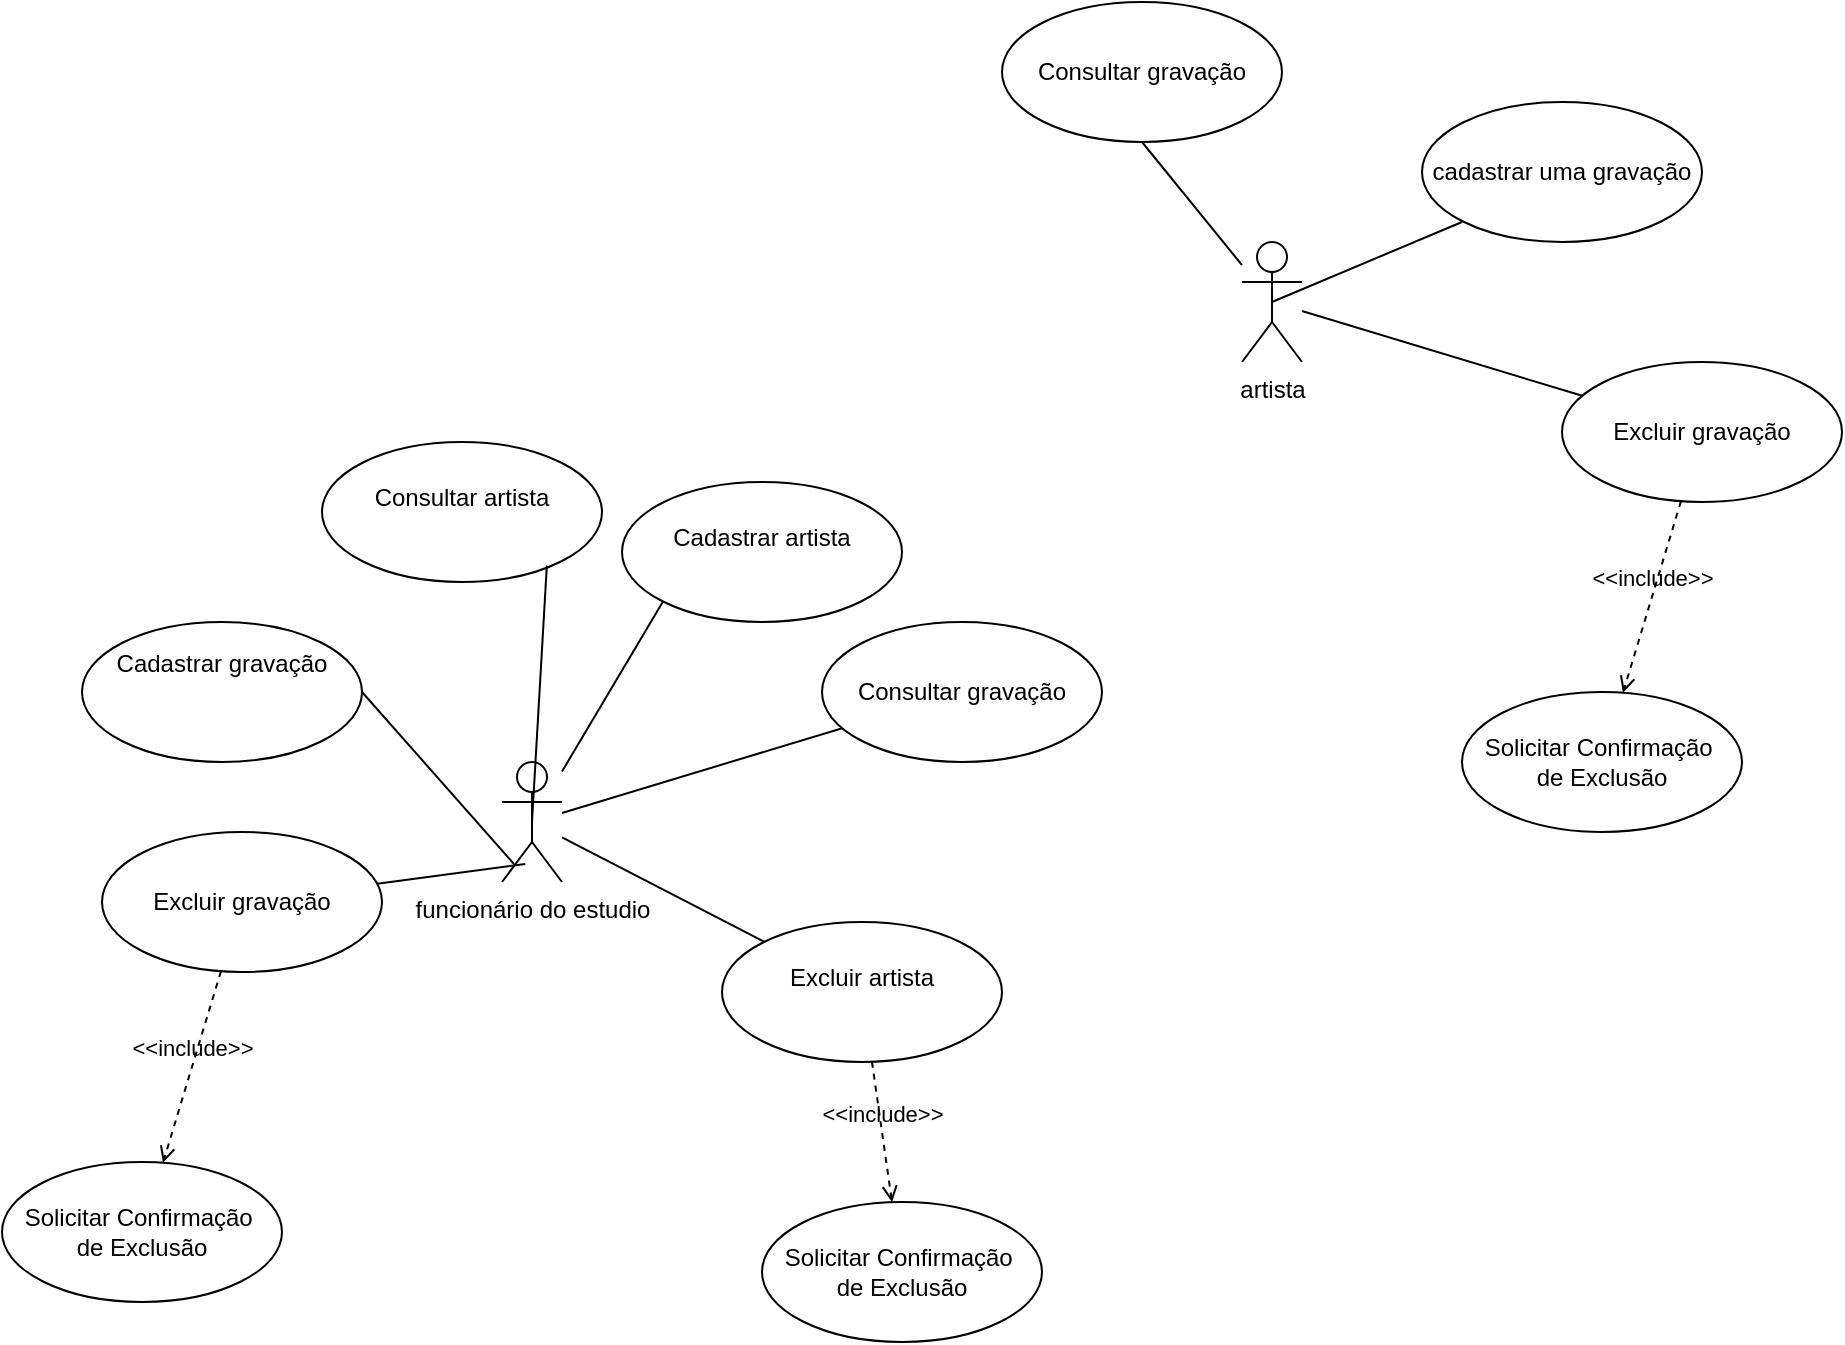 <mxfile version="24.8.6">
  <diagram name="Página-1" id="dgJ4csljiLXN0dZLm248">
    <mxGraphModel dx="2927" dy="1114" grid="1" gridSize="10" guides="1" tooltips="1" connect="1" arrows="1" fold="1" page="1" pageScale="1" pageWidth="827" pageHeight="1169" math="0" shadow="0">
      <root>
        <mxCell id="0" />
        <mxCell id="1" parent="0" />
        <mxCell id="elLrXuAYpcNcltLpws3a-6" style="rounded=0;orthogonalLoop=1;jettySize=auto;html=1;entryX=0;entryY=1;entryDx=0;entryDy=0;endArrow=none;endFill=0;" parent="1" source="elLrXuAYpcNcltLpws3a-1" target="elLrXuAYpcNcltLpws3a-2" edge="1">
          <mxGeometry relative="1" as="geometry" />
        </mxCell>
        <mxCell id="elLrXuAYpcNcltLpws3a-9" style="rounded=0;orthogonalLoop=1;jettySize=auto;html=1;endArrow=none;endFill=0;" parent="1" source="elLrXuAYpcNcltLpws3a-1" target="elLrXuAYpcNcltLpws3a-5" edge="1">
          <mxGeometry relative="1" as="geometry" />
        </mxCell>
        <mxCell id="elLrXuAYpcNcltLpws3a-1" value="funcionário do estudio" style="shape=umlActor;html=1;verticalLabelPosition=bottom;verticalAlign=top;align=center;" parent="1" vertex="1">
          <mxGeometry x="240" y="480" width="30" height="60" as="geometry" />
        </mxCell>
        <mxCell id="elLrXuAYpcNcltLpws3a-2" value="Cadastrar artista&lt;div&gt;&lt;br&gt;&lt;/div&gt;" style="ellipse;whiteSpace=wrap;html=1;" parent="1" vertex="1">
          <mxGeometry x="300" y="340" width="140" height="70" as="geometry" />
        </mxCell>
        <mxCell id="elLrXuAYpcNcltLpws3a-3" value="Consultar gravação" style="ellipse;whiteSpace=wrap;html=1;" parent="1" vertex="1">
          <mxGeometry x="400" y="410" width="140" height="70" as="geometry" />
        </mxCell>
        <mxCell id="elLrXuAYpcNcltLpws3a-5" value="Excluir artista&lt;div&gt;&lt;br&gt;&lt;/div&gt;" style="ellipse;whiteSpace=wrap;html=1;" parent="1" vertex="1">
          <mxGeometry x="350" y="560" width="140" height="70" as="geometry" />
        </mxCell>
        <mxCell id="elLrXuAYpcNcltLpws3a-7" style="rounded=0;orthogonalLoop=1;jettySize=auto;html=1;endArrow=none;endFill=0;" parent="1" source="elLrXuAYpcNcltLpws3a-1" target="elLrXuAYpcNcltLpws3a-3" edge="1">
          <mxGeometry relative="1" as="geometry" />
        </mxCell>
        <mxCell id="elLrXuAYpcNcltLpws3a-10" value="&lt;div&gt;Solicitar Confirmação&amp;nbsp;&lt;/div&gt;&lt;div&gt;de Exclusão&lt;/div&gt;" style="ellipse;whiteSpace=wrap;html=1;" parent="1" vertex="1">
          <mxGeometry x="370" y="700" width="140" height="70" as="geometry" />
        </mxCell>
        <mxCell id="elLrXuAYpcNcltLpws3a-11" value="&amp;lt;&amp;lt;include&amp;gt;&amp;gt;" style="edgeStyle=none;html=1;endArrow=open;verticalAlign=bottom;dashed=1;labelBackgroundColor=none;rounded=0;" parent="1" source="elLrXuAYpcNcltLpws3a-5" target="elLrXuAYpcNcltLpws3a-10" edge="1">
          <mxGeometry width="160" relative="1" as="geometry">
            <mxPoint x="474" y="690" as="sourcePoint" />
            <mxPoint x="634" y="690" as="targetPoint" />
          </mxGeometry>
        </mxCell>
        <mxCell id="j9qxLAKPMIlDmCJBFr9S-1" value="Consultar artista&lt;div&gt;&lt;br&gt;&lt;/div&gt;" style="ellipse;whiteSpace=wrap;html=1;" parent="1" vertex="1">
          <mxGeometry x="150" y="320" width="140" height="70" as="geometry" />
        </mxCell>
        <mxCell id="j9qxLAKPMIlDmCJBFr9S-2" value="Cadastrar gravação&lt;div&gt;&lt;br&gt;&lt;div&gt;&lt;br&gt;&lt;/div&gt;&lt;/div&gt;" style="ellipse;whiteSpace=wrap;html=1;" parent="1" vertex="1">
          <mxGeometry x="30" y="410" width="140" height="70" as="geometry" />
        </mxCell>
        <mxCell id="j9qxLAKPMIlDmCJBFr9S-3" value="Excluir gravação" style="ellipse;whiteSpace=wrap;html=1;" parent="1" vertex="1">
          <mxGeometry x="40" y="515" width="140" height="70" as="geometry" />
        </mxCell>
        <mxCell id="j9qxLAKPMIlDmCJBFr9S-5" value="&amp;lt;&amp;lt;include&amp;gt;&amp;gt;" style="edgeStyle=none;html=1;endArrow=open;verticalAlign=bottom;dashed=1;labelBackgroundColor=none;rounded=0;" parent="1" source="j9qxLAKPMIlDmCJBFr9S-3" target="j9qxLAKPMIlDmCJBFr9S-6" edge="1">
          <mxGeometry width="160" relative="1" as="geometry">
            <mxPoint x="553" y="638" as="sourcePoint" />
            <mxPoint x="250" y="640" as="targetPoint" />
            <Array as="points" />
          </mxGeometry>
        </mxCell>
        <mxCell id="j9qxLAKPMIlDmCJBFr9S-6" value="&lt;div&gt;Solicitar Confirmação&amp;nbsp;&lt;/div&gt;&lt;div&gt;de Exclusão&lt;/div&gt;" style="ellipse;whiteSpace=wrap;html=1;" parent="1" vertex="1">
          <mxGeometry x="-10" y="680" width="140" height="70" as="geometry" />
        </mxCell>
        <mxCell id="j9qxLAKPMIlDmCJBFr9S-7" value="" style="endArrow=none;html=1;rounded=0;entryX=0.2;entryY=0.85;entryDx=0;entryDy=0;entryPerimeter=0;exitX=1;exitY=0.5;exitDx=0;exitDy=0;" parent="1" source="j9qxLAKPMIlDmCJBFr9S-2" target="elLrXuAYpcNcltLpws3a-1" edge="1">
          <mxGeometry width="50" height="50" relative="1" as="geometry">
            <mxPoint x="360" y="460" as="sourcePoint" />
            <mxPoint x="390" y="400" as="targetPoint" />
          </mxGeometry>
        </mxCell>
        <mxCell id="j9qxLAKPMIlDmCJBFr9S-8" value="" style="endArrow=none;html=1;rounded=0;entryX=0.387;entryY=0.85;entryDx=0;entryDy=0;entryPerimeter=0;" parent="1" source="j9qxLAKPMIlDmCJBFr9S-3" target="elLrXuAYpcNcltLpws3a-1" edge="1">
          <mxGeometry width="50" height="50" relative="1" as="geometry">
            <mxPoint x="350" y="460" as="sourcePoint" />
            <mxPoint x="446" y="511" as="targetPoint" />
          </mxGeometry>
        </mxCell>
        <mxCell id="j9qxLAKPMIlDmCJBFr9S-10" value="" style="endArrow=none;html=1;rounded=0;entryX=0.5;entryY=0.5;entryDx=0;entryDy=0;entryPerimeter=0;exitX=0.803;exitY=0.883;exitDx=0;exitDy=0;exitPerimeter=0;" parent="1" source="j9qxLAKPMIlDmCJBFr9S-1" target="elLrXuAYpcNcltLpws3a-1" edge="1">
          <mxGeometry width="50" height="50" relative="1" as="geometry">
            <mxPoint x="360" y="465" as="sourcePoint" />
            <mxPoint x="446" y="511" as="targetPoint" />
            <Array as="points" />
          </mxGeometry>
        </mxCell>
        <mxCell id="bwMFSgUTSP-eE73Bwccr-16" value="artista" style="shape=umlActor;verticalLabelPosition=bottom;verticalAlign=top;html=1;outlineConnect=0;" parent="1" vertex="1">
          <mxGeometry x="610" y="220" width="30" height="60" as="geometry" />
        </mxCell>
        <mxCell id="bwMFSgUTSP-eE73Bwccr-18" value="&lt;div&gt;cadastrar uma gravação&lt;/div&gt;" style="ellipse;whiteSpace=wrap;html=1;" parent="1" vertex="1">
          <mxGeometry x="700" y="150" width="140" height="70" as="geometry" />
        </mxCell>
        <mxCell id="bwMFSgUTSP-eE73Bwccr-20" value="" style="endArrow=none;html=1;rounded=0;exitX=0.5;exitY=0.5;exitDx=0;exitDy=0;exitPerimeter=0;" parent="1" source="bwMFSgUTSP-eE73Bwccr-16" edge="1">
          <mxGeometry width="50" height="50" relative="1" as="geometry">
            <mxPoint x="670" y="260" as="sourcePoint" />
            <mxPoint x="720" y="210" as="targetPoint" />
          </mxGeometry>
        </mxCell>
        <mxCell id="TRvXn04M2JHQevVmBdJ5-2" value="Excluir gravação" style="ellipse;whiteSpace=wrap;html=1;" vertex="1" parent="1">
          <mxGeometry x="770" y="280" width="140" height="70" as="geometry" />
        </mxCell>
        <mxCell id="TRvXn04M2JHQevVmBdJ5-3" value="&amp;lt;&amp;lt;include&amp;gt;&amp;gt;" style="edgeStyle=none;html=1;endArrow=open;verticalAlign=bottom;dashed=1;labelBackgroundColor=none;rounded=0;" edge="1" parent="1" source="TRvXn04M2JHQevVmBdJ5-2" target="TRvXn04M2JHQevVmBdJ5-4">
          <mxGeometry width="160" relative="1" as="geometry">
            <mxPoint x="1283" y="403" as="sourcePoint" />
            <mxPoint x="980" y="405" as="targetPoint" />
            <Array as="points" />
          </mxGeometry>
        </mxCell>
        <mxCell id="TRvXn04M2JHQevVmBdJ5-4" value="&lt;div&gt;Solicitar Confirmação&amp;nbsp;&lt;/div&gt;&lt;div&gt;de Exclusão&lt;/div&gt;" style="ellipse;whiteSpace=wrap;html=1;" vertex="1" parent="1">
          <mxGeometry x="720" y="445" width="140" height="70" as="geometry" />
        </mxCell>
        <mxCell id="TRvXn04M2JHQevVmBdJ5-5" value="" style="endArrow=none;html=1;rounded=0;" edge="1" parent="1" source="bwMFSgUTSP-eE73Bwccr-16" target="TRvXn04M2JHQevVmBdJ5-2">
          <mxGeometry width="50" height="50" relative="1" as="geometry">
            <mxPoint x="510" y="350" as="sourcePoint" />
            <mxPoint x="560" y="300" as="targetPoint" />
          </mxGeometry>
        </mxCell>
        <mxCell id="TRvXn04M2JHQevVmBdJ5-6" value="Consultar gravação" style="ellipse;whiteSpace=wrap;html=1;" vertex="1" parent="1">
          <mxGeometry x="490" y="100" width="140" height="70" as="geometry" />
        </mxCell>
        <mxCell id="TRvXn04M2JHQevVmBdJ5-7" value="" style="endArrow=none;html=1;rounded=0;exitX=0.5;exitY=1;exitDx=0;exitDy=0;" edge="1" parent="1" source="TRvXn04M2JHQevVmBdJ5-6" target="bwMFSgUTSP-eE73Bwccr-16">
          <mxGeometry width="50" height="50" relative="1" as="geometry">
            <mxPoint x="635" y="260" as="sourcePoint" />
            <mxPoint x="730" y="220" as="targetPoint" />
          </mxGeometry>
        </mxCell>
      </root>
    </mxGraphModel>
  </diagram>
</mxfile>
